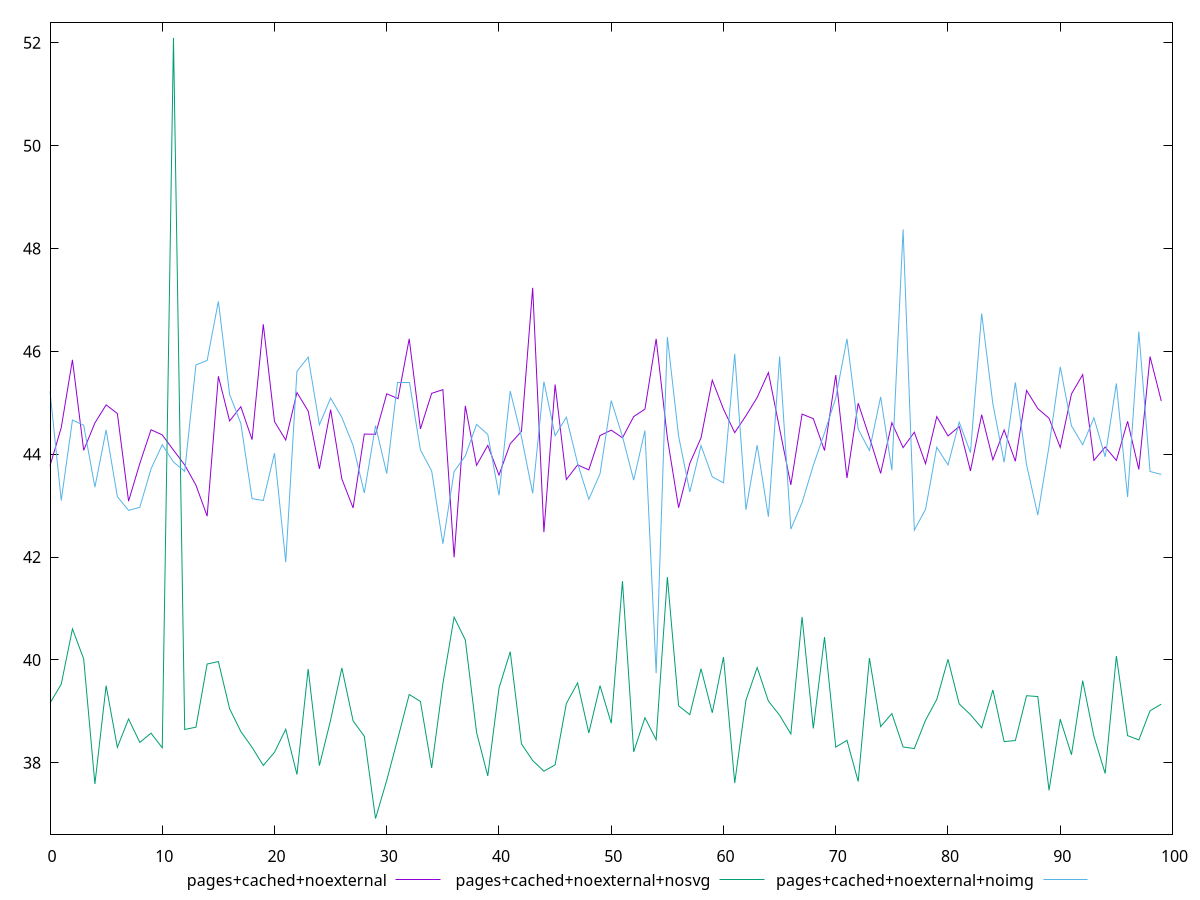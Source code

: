 $_pagesCachedNoexternal <<EOF
43.77599999999999
44.51599999999998
45.836
44.07599999999999
44.608000000000004
44.959999999999994
44.791999999999994
43.08799999999999
43.81999999999999
44.475999999999985
44.37599999999999
44.079999999999984
43.79199999999999
43.4
42.79599999999999
45.51599999999999
44.64799999999998
44.92399999999999
44.283999999999985
46.52799999999999
44.63599999999999
44.27599999999998
45.199999999999996
44.84
43.715999999999994
44.867999999999995
43.519999999999996
42.955999999999996
44.39199999999999
44.388
45.17599999999999
45.08
46.244
44.49199999999999
45.18399999999999
45.255999999999986
41.99599999999999
44.93999999999999
43.78399999999999
44.17199999999999
43.596
44.20399999999999
44.44399999999999
47.23599999999999
42.48399999999998
45.355999999999995
43.507999999999996
43.79199999999999
43.696
44.36399999999999
44.46799999999999
44.32
44.731999999999985
44.876
46.243999999999986
44.315999999999995
42.96
43.82399999999999
44.31999999999999
45.44
44.87599999999999
44.419999999999995
44.74799999999999
45.103999999999985
45.58799999999999
44.495999999999995
43.40399999999998
44.77999999999999
44.691999999999986
44.071999999999996
45.539999999999985
43.535999999999994
44.992
44.32799999999999
43.627999999999986
44.61199999999998
44.127999999999986
44.42799999999998
43.81599999999999
44.732
44.355999999999995
44.53999999999999
43.675999999999995
44.76799999999999
43.89199999999999
44.471999999999994
43.86399999999999
45.23999999999999
44.88799999999999
44.69999999999999
44.131999999999984
45.172
45.54799999999999
43.87999999999998
44.139999999999986
43.879999999999995
44.639999999999986
43.703999999999986
45.899999999999984
45.03599999999999
EOF
$_pagesCachedNoexternalNosvg <<EOF
39.15999999999999
39.527999999999984
40.604
40.01999999999998
37.587999999999994
39.49999999999999
38.3
38.85199999999999
38.39599999999999
38.57599999999999
38.29199999999999
52.095999999999975
38.647999999999996
38.69199999999999
39.91999999999999
39.96799999999999
39.05199999999999
38.60799999999999
38.29999999999999
37.94799999999998
38.20399999999999
38.65199999999999
37.77199999999999
39.823999999999984
37.94399999999999
38.83199999999999
39.843999999999994
38.81599999999999
38.51599999999999
36.91599999999999
37.65999999999998
38.483999999999995
39.32799999999999
39.19199999999999
37.89999999999999
39.53599999999999
40.83199999999999
40.38799999999999
38.591999999999985
37.743999999999986
39.451999999999984
40.16
38.36799999999999
38.044
37.83599999999999
37.959999999999994
39.15199999999999
39.55199999999999
38.57999999999999
39.499999999999986
38.76799999999998
41.53199999999999
38.211999999999996
38.87599999999999
38.447999999999986
41.611999999999995
39.108
38.93599999999999
39.82799999999999
38.97199999999999
40.056
37.608
39.215999999999994
39.85199999999998
39.19999999999999
38.923999999999985
38.55999999999999
40.83599999999999
38.667999999999985
40.44399999999998
38.30399999999999
38.43600000000001
37.63599999999999
40.03599999999999
38.70399999999999
38.95599999999999
38.30799999999999
38.27599999999999
38.82799999999999
39.231999999999985
40.011999999999986
39.14399999999999
38.93599999999999
38.679999999999986
39.41599999999998
38.41199999999999
38.43199999999999
39.30399999999999
39.288
37.46399999999999
38.847999999999985
38.15599999999999
39.59599999999999
38.511999999999986
37.79199999999999
40.075999999999986
38.52799999999999
38.44399999999998
39.011999999999986
39.139999999999986
EOF
$_pagesCachedNoexternalNoimg <<EOF
45.22399999999999
43.10000000000001
44.663999999999994
44.564
43.359999999999985
44.471999999999994
43.176
42.907999999999994
42.967999999999996
43.715999999999994
44.18399999999999
43.848
43.66799999999999
45.73599999999999
45.824
46.971999999999994
45.163999999999994
44.599999999999994
43.135999999999996
43.099999999999994
44.019999999999996
41.89999999999999
45.611999999999995
45.88799999999999
44.57199999999999
45.091999999999985
44.71599999999998
44.172
43.248
44.55599999999999
43.62399999999998
45.39999999999999
45.4
44.08399999999999
43.676
42.25999999999999
43.663999999999994
43.96799999999998
44.58
44.384
43.2
45.228
44.34
43.239999999999995
45.41199999999998
44.359999999999985
44.71999999999999
43.82399999999999
43.123999999999995
43.61999999999999
45.04399999999999
44.34399999999998
43.495999999999995
44.459999999999994
39.74399999999999
46.27999999999999
44.35199999999998
43.267999999999994
44.16799999999999
43.55999999999999
43.44399999999999
45.95199999999999
42.92
44.176
42.78399999999999
45.9
42.544
43.05999999999999
43.78399999999999
44.41599999999998
45.091999999999985
46.244
44.48799999999999
44.072
45.115999999999985
43.688
48.372
42.524
42.92799999999998
44.135999999999996
43.791999999999994
44.623999999999995
44.03199999999998
46.73599999999999
44.97599999999999
43.843999999999994
45.395999999999994
43.79599999999999
42.816
44.15199999999999
45.69999999999999
44.55199999999999
44.184
44.708
43.94799999999999
45.37599999999999
43.16799999999999
46.38399999999999
43.66399999999999
43.60799999999999
EOF
set key outside below
set terminal pngcairo
set output "report_00006_2020-11-02T20-21-41.718Z/bootup-time/bootup-time_pages+cached+noexternal_pages+cached+noexternal+nosvg_pages+cached+noexternal+noimg.png"
set yrange [36.61239999999999:52.39959999999998]
plot $_pagesCachedNoexternal title "pages+cached+noexternal" with line ,$_pagesCachedNoexternalNosvg title "pages+cached+noexternal+nosvg" with line ,$_pagesCachedNoexternalNoimg title "pages+cached+noexternal+noimg" with line ,